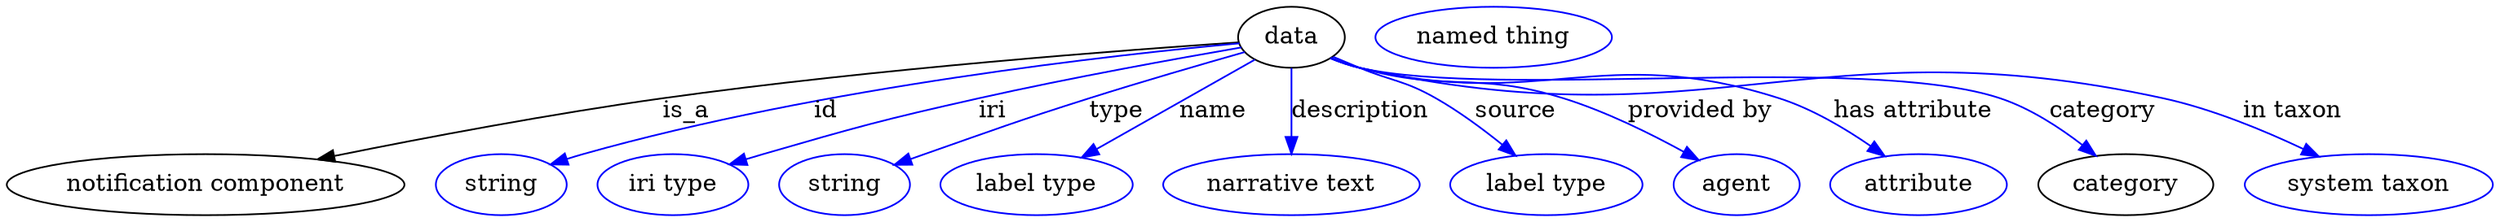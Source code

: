 digraph {
	graph [bb="0,0,1459.8,123"];
	node [label="\N"];
	data	[height=0.5,
		label=data,
		pos="754.99,105",
		width=0.86659];
	"notification component"	[height=0.5,
		pos="116.99,18",
		width=3.2497];
	data -> "notification component"	[label=is_a,
		lp="398.99,61.5",
		pos="e,182.53,32.936 724.18,102.03 660.58,97.752 510.23,86.57 384.99,69 319.71,59.842 246.14,45.85 192.62,34.994"];
	id	[color=blue,
		height=0.5,
		label=string,
		pos="289.99,18",
		width=1.0652];
	data -> id	[color=blue,
		label=id,
		lp="480.99,61.5",
		pos="e,318.99,29.948 724.38,101.42 654.7,95.026 479.33,75.991 337.99,36 334.88,35.121 331.69,34.148 328.49,33.124",
		style=solid];
	iri	[color=blue,
		height=0.5,
		label="iri type",
		pos="390.99,18",
		width=1.2277];
	data -> iri	[color=blue,
		label=iri,
		lp="578.99,61.5",
		pos="e,424.62,29.865 725.54,99.037 689.11,92.749 625.23,81.246 570.99,69 514.52,56.251 500.61,52.03 444.99,36 441.48,34.988 437.85,33.911 \
434.2,32.81",
		style=solid];
	type	[color=blue,
		height=0.5,
		label=string,
		pos="491.99,18",
		width=1.0652];
	data -> type	[color=blue,
		label=type,
		lp="651.99,61.5",
		pos="e,521.29,29.697 727.48,96.262 703.29,89.376 667.19,78.891 635.99,69 592.58,55.239 581.96,51.079 538.99,36 536.3,35.057 533.53,34.077 \
530.75,33.084",
		style=solid];
	name	[color=blue,
		height=0.5,
		label="label type",
		pos="604.99,18",
		width=1.5707];
	data -> name	[color=blue,
		label=name,
		lp="708.99,61.5",
		pos="e,631.5,34.022 733.5,91.822 709.23,78.069 669.37,55.479 640.46,39.102",
		style=solid];
	description	[color=blue,
		height=0.5,
		label="narrative text",
		pos="754.99,18",
		width=2.0943];
	data -> description	[color=blue,
		label=description,
		lp="795.49,61.5",
		pos="e,754.99,36.175 754.99,86.799 754.99,75.163 754.99,59.548 754.99,46.237",
		style=solid];
	source	[color=blue,
		height=0.5,
		label="label type",
		pos="904.99,18",
		width=1.5707];
	data -> source	[color=blue,
		label=source,
		lp="886.99,61.5",
		pos="e,886.9,35.106 779.49,93.488 784.61,91.322 789.97,89.071 794.99,87 814.9,78.787 821.28,79.668 839.99,69 853.63,61.227 867.57,50.877 \
879.03,41.61",
		style=solid];
	"provided by"	[color=blue,
		height=0.5,
		label=agent,
		pos="1017,18",
		width=1.0291];
	data -> "provided by"	[color=blue,
		label="provided by",
		lp="995.49,61.5",
		pos="e,994.73,32.406 778.32,92.918 783.7,90.691 789.47,88.559 794.99,87 846.89,72.336 863.51,85.058 914.99,69 939.86,61.244 966.22,48.181 \
985.91,37.353",
		style=solid];
	"has attribute"	[color=blue,
		height=0.5,
		label=attribute,
		pos="1124,18",
		width=1.4443];
	data -> "has attribute"	[color=blue,
		label="has attribute",
		lp="1121,61.5",
		pos="e,1104.1,34.887 778.24,92.605 783.63,90.394 789.42,88.348 794.99,87 901.97,61.124 937.17,102.59 1042,69 1061.2,62.832 1080.6,51.295 \
1095.7,40.857",
		style=solid];
	category	[height=0.5,
		pos="1245,18",
		width=1.4263];
	data -> category	[color=blue,
		label=category,
		lp="1232.5,61.5",
		pos="e,1227.6,35.048 777.79,92.676 783.3,90.403 789.25,88.312 794.99,87 876.75,68.305 1092.5,95.712 1172,69 1189.3,63.181 1206.3,51.975 \
1219.5,41.645",
		style=solid];
	"in taxon"	[color=blue,
		height=0.5,
		label="system taxon",
		pos="1387,18",
		width=2.022];
	data -> "in taxon"	[color=blue,
		label="in taxon",
		lp="1344,61.5",
		pos="e,1358.1,34.601 777.78,92.635 783.29,90.364 789.25,88.284 794.99,87 1000.3,41.1 1062.6,114.48 1268,69 1296.3,62.741 1326.3,50.064 \
1349.1,39.042",
		style=solid];
	"named thing_category"	[color=blue,
		height=0.5,
		label="named thing",
		pos="873.99,105",
		width=1.9318];
}

